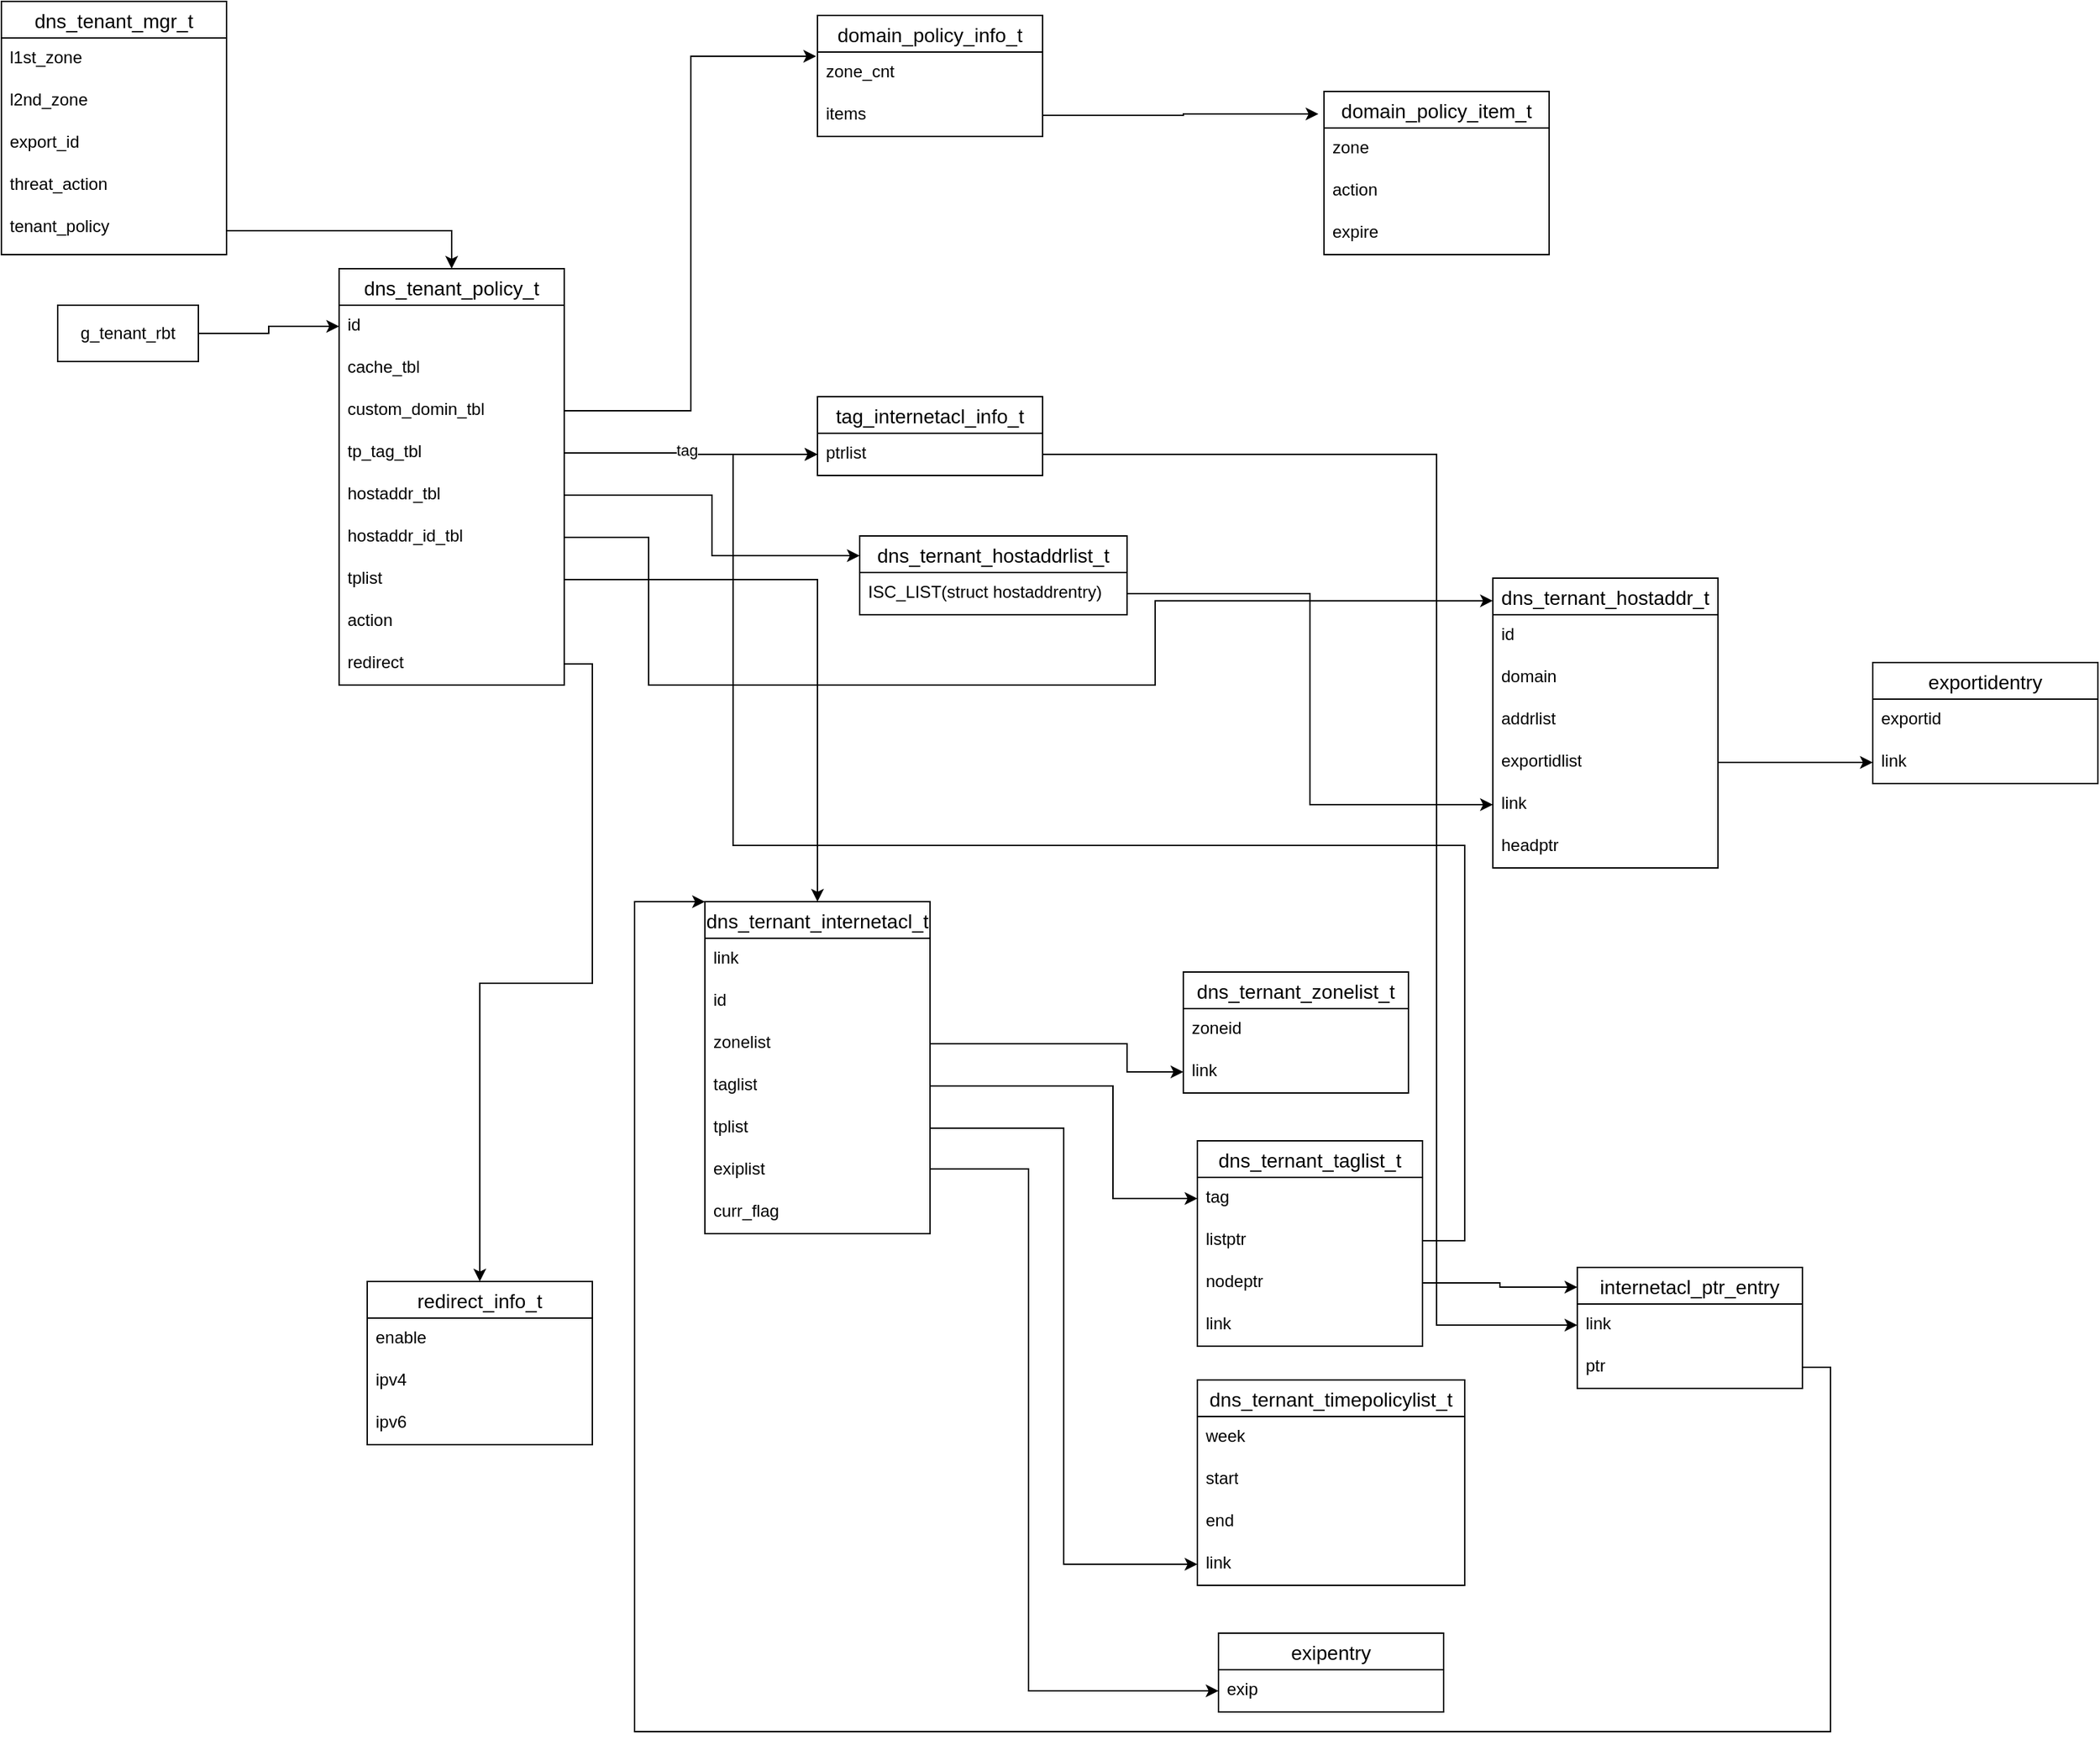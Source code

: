<mxfile version="24.7.17">
  <diagram name="Page-1" id="e56a1550-8fbb-45ad-956c-1786394a9013">
    <mxGraphModel dx="1434" dy="738" grid="1" gridSize="10" guides="1" tooltips="1" connect="1" arrows="1" fold="1" page="1" pageScale="1" pageWidth="1100" pageHeight="850" background="none" math="0" shadow="0">
      <root>
        <mxCell id="0" />
        <mxCell id="1" parent="0" />
        <mxCell id="sIfo7QnTkBE5jTo8Vn5F-1" value="dns_tenant_mgr_t" style="swimlane;fontStyle=0;childLayout=stackLayout;horizontal=1;startSize=26;horizontalStack=0;resizeParent=1;resizeParentMax=0;resizeLast=0;collapsible=1;marginBottom=0;align=center;fontSize=14;" vertex="1" parent="1">
          <mxGeometry x="200" y="280" width="160" height="180" as="geometry" />
        </mxCell>
        <mxCell id="sIfo7QnTkBE5jTo8Vn5F-2" value="l1st_zone" style="text;strokeColor=none;fillColor=none;spacingLeft=4;spacingRight=4;overflow=hidden;rotatable=0;points=[[0,0.5],[1,0.5]];portConstraint=eastwest;fontSize=12;whiteSpace=wrap;html=1;" vertex="1" parent="sIfo7QnTkBE5jTo8Vn5F-1">
          <mxGeometry y="26" width="160" height="30" as="geometry" />
        </mxCell>
        <mxCell id="sIfo7QnTkBE5jTo8Vn5F-3" value="l2nd_zone" style="text;strokeColor=none;fillColor=none;spacingLeft=4;spacingRight=4;overflow=hidden;rotatable=0;points=[[0,0.5],[1,0.5]];portConstraint=eastwest;fontSize=12;whiteSpace=wrap;html=1;" vertex="1" parent="sIfo7QnTkBE5jTo8Vn5F-1">
          <mxGeometry y="56" width="160" height="30" as="geometry" />
        </mxCell>
        <mxCell id="sIfo7QnTkBE5jTo8Vn5F-4" value="export_id" style="text;strokeColor=none;fillColor=none;spacingLeft=4;spacingRight=4;overflow=hidden;rotatable=0;points=[[0,0.5],[1,0.5]];portConstraint=eastwest;fontSize=12;whiteSpace=wrap;html=1;" vertex="1" parent="sIfo7QnTkBE5jTo8Vn5F-1">
          <mxGeometry y="86" width="160" height="30" as="geometry" />
        </mxCell>
        <mxCell id="sIfo7QnTkBE5jTo8Vn5F-11" value="threat_action" style="text;strokeColor=none;fillColor=none;spacingLeft=4;spacingRight=4;overflow=hidden;rotatable=0;points=[[0,0.5],[1,0.5]];portConstraint=eastwest;fontSize=12;whiteSpace=wrap;html=1;" vertex="1" parent="sIfo7QnTkBE5jTo8Vn5F-1">
          <mxGeometry y="116" width="160" height="30" as="geometry" />
        </mxCell>
        <mxCell id="sIfo7QnTkBE5jTo8Vn5F-10" value="tenant_policy" style="text;strokeColor=none;fillColor=none;spacingLeft=4;spacingRight=4;overflow=hidden;rotatable=0;points=[[0,0.5],[1,0.5]];portConstraint=eastwest;fontSize=12;whiteSpace=wrap;html=1;" vertex="1" parent="sIfo7QnTkBE5jTo8Vn5F-1">
          <mxGeometry y="146" width="160" height="34" as="geometry" />
        </mxCell>
        <mxCell id="sIfo7QnTkBE5jTo8Vn5F-5" value="redirect_info_t" style="swimlane;fontStyle=0;childLayout=stackLayout;horizontal=1;startSize=26;horizontalStack=0;resizeParent=1;resizeParentMax=0;resizeLast=0;collapsible=1;marginBottom=0;align=center;fontSize=14;" vertex="1" parent="1">
          <mxGeometry x="460" y="1190" width="160" height="116" as="geometry" />
        </mxCell>
        <mxCell id="sIfo7QnTkBE5jTo8Vn5F-6" value="enable" style="text;strokeColor=none;fillColor=none;spacingLeft=4;spacingRight=4;overflow=hidden;rotatable=0;points=[[0,0.5],[1,0.5]];portConstraint=eastwest;fontSize=12;whiteSpace=wrap;html=1;" vertex="1" parent="sIfo7QnTkBE5jTo8Vn5F-5">
          <mxGeometry y="26" width="160" height="30" as="geometry" />
        </mxCell>
        <mxCell id="sIfo7QnTkBE5jTo8Vn5F-7" value="ipv4" style="text;strokeColor=none;fillColor=none;spacingLeft=4;spacingRight=4;overflow=hidden;rotatable=0;points=[[0,0.5],[1,0.5]];portConstraint=eastwest;fontSize=12;whiteSpace=wrap;html=1;" vertex="1" parent="sIfo7QnTkBE5jTo8Vn5F-5">
          <mxGeometry y="56" width="160" height="30" as="geometry" />
        </mxCell>
        <mxCell id="sIfo7QnTkBE5jTo8Vn5F-8" value="ipv6" style="text;strokeColor=none;fillColor=none;spacingLeft=4;spacingRight=4;overflow=hidden;rotatable=0;points=[[0,0.5],[1,0.5]];portConstraint=eastwest;fontSize=12;whiteSpace=wrap;html=1;" vertex="1" parent="sIfo7QnTkBE5jTo8Vn5F-5">
          <mxGeometry y="86" width="160" height="30" as="geometry" />
        </mxCell>
        <mxCell id="sIfo7QnTkBE5jTo8Vn5F-12" value="dns_tenant_policy_t" style="swimlane;fontStyle=0;childLayout=stackLayout;horizontal=1;startSize=26;horizontalStack=0;resizeParent=1;resizeParentMax=0;resizeLast=0;collapsible=1;marginBottom=0;align=center;fontSize=14;" vertex="1" parent="1">
          <mxGeometry x="440" y="470" width="160" height="296" as="geometry" />
        </mxCell>
        <mxCell id="sIfo7QnTkBE5jTo8Vn5F-13" value="id" style="text;strokeColor=none;fillColor=none;spacingLeft=4;spacingRight=4;overflow=hidden;rotatable=0;points=[[0,0.5],[1,0.5]];portConstraint=eastwest;fontSize=12;whiteSpace=wrap;html=1;" vertex="1" parent="sIfo7QnTkBE5jTo8Vn5F-12">
          <mxGeometry y="26" width="160" height="30" as="geometry" />
        </mxCell>
        <mxCell id="sIfo7QnTkBE5jTo8Vn5F-14" value="cache_tbl" style="text;strokeColor=none;fillColor=none;spacingLeft=4;spacingRight=4;overflow=hidden;rotatable=0;points=[[0,0.5],[1,0.5]];portConstraint=eastwest;fontSize=12;whiteSpace=wrap;html=1;" vertex="1" parent="sIfo7QnTkBE5jTo8Vn5F-12">
          <mxGeometry y="56" width="160" height="30" as="geometry" />
        </mxCell>
        <mxCell id="sIfo7QnTkBE5jTo8Vn5F-15" value="custom_domin_tbl" style="text;strokeColor=none;fillColor=none;spacingLeft=4;spacingRight=4;overflow=hidden;rotatable=0;points=[[0,0.5],[1,0.5]];portConstraint=eastwest;fontSize=12;whiteSpace=wrap;html=1;" vertex="1" parent="sIfo7QnTkBE5jTo8Vn5F-12">
          <mxGeometry y="86" width="160" height="30" as="geometry" />
        </mxCell>
        <mxCell id="sIfo7QnTkBE5jTo8Vn5F-19" value="tp_tag_tbl" style="text;strokeColor=none;fillColor=none;spacingLeft=4;spacingRight=4;overflow=hidden;rotatable=0;points=[[0,0.5],[1,0.5]];portConstraint=eastwest;fontSize=12;whiteSpace=wrap;html=1;" vertex="1" parent="sIfo7QnTkBE5jTo8Vn5F-12">
          <mxGeometry y="116" width="160" height="30" as="geometry" />
        </mxCell>
        <mxCell id="sIfo7QnTkBE5jTo8Vn5F-18" value="hostaddr_tbl" style="text;strokeColor=none;fillColor=none;spacingLeft=4;spacingRight=4;overflow=hidden;rotatable=0;points=[[0,0.5],[1,0.5]];portConstraint=eastwest;fontSize=12;whiteSpace=wrap;html=1;" vertex="1" parent="sIfo7QnTkBE5jTo8Vn5F-12">
          <mxGeometry y="146" width="160" height="30" as="geometry" />
        </mxCell>
        <mxCell id="sIfo7QnTkBE5jTo8Vn5F-17" value="hostaddr_id_tbl" style="text;strokeColor=none;fillColor=none;spacingLeft=4;spacingRight=4;overflow=hidden;rotatable=0;points=[[0,0.5],[1,0.5]];portConstraint=eastwest;fontSize=12;whiteSpace=wrap;html=1;" vertex="1" parent="sIfo7QnTkBE5jTo8Vn5F-12">
          <mxGeometry y="176" width="160" height="30" as="geometry" />
        </mxCell>
        <mxCell id="sIfo7QnTkBE5jTo8Vn5F-16" value="tplist" style="text;strokeColor=none;fillColor=none;spacingLeft=4;spacingRight=4;overflow=hidden;rotatable=0;points=[[0,0.5],[1,0.5]];portConstraint=eastwest;fontSize=12;whiteSpace=wrap;html=1;" vertex="1" parent="sIfo7QnTkBE5jTo8Vn5F-12">
          <mxGeometry y="206" width="160" height="30" as="geometry" />
        </mxCell>
        <mxCell id="sIfo7QnTkBE5jTo8Vn5F-21" value="action" style="text;strokeColor=none;fillColor=none;spacingLeft=4;spacingRight=4;overflow=hidden;rotatable=0;points=[[0,0.5],[1,0.5]];portConstraint=eastwest;fontSize=12;whiteSpace=wrap;html=1;" vertex="1" parent="sIfo7QnTkBE5jTo8Vn5F-12">
          <mxGeometry y="236" width="160" height="30" as="geometry" />
        </mxCell>
        <mxCell id="sIfo7QnTkBE5jTo8Vn5F-20" value="redirect" style="text;strokeColor=none;fillColor=none;spacingLeft=4;spacingRight=4;overflow=hidden;rotatable=0;points=[[0,0.5],[1,0.5]];portConstraint=eastwest;fontSize=12;whiteSpace=wrap;html=1;" vertex="1" parent="sIfo7QnTkBE5jTo8Vn5F-12">
          <mxGeometry y="266" width="160" height="30" as="geometry" />
        </mxCell>
        <mxCell id="sIfo7QnTkBE5jTo8Vn5F-22" value="" style="edgeStyle=orthogonalEdgeStyle;rounded=0;orthogonalLoop=1;jettySize=auto;html=1;entryX=0.5;entryY=0;entryDx=0;entryDy=0;" edge="1" parent="1" source="sIfo7QnTkBE5jTo8Vn5F-10" target="sIfo7QnTkBE5jTo8Vn5F-12">
          <mxGeometry relative="1" as="geometry">
            <mxPoint x="450" y="310" as="targetPoint" />
          </mxGeometry>
        </mxCell>
        <mxCell id="sIfo7QnTkBE5jTo8Vn5F-23" value="" style="edgeStyle=orthogonalEdgeStyle;rounded=0;orthogonalLoop=1;jettySize=auto;html=1;entryX=0.5;entryY=0;entryDx=0;entryDy=0;" edge="1" parent="1" source="sIfo7QnTkBE5jTo8Vn5F-20" target="sIfo7QnTkBE5jTo8Vn5F-5">
          <mxGeometry relative="1" as="geometry" />
        </mxCell>
        <mxCell id="sIfo7QnTkBE5jTo8Vn5F-24" value="dns_ternant_internetacl_t" style="swimlane;fontStyle=0;childLayout=stackLayout;horizontal=1;startSize=26;horizontalStack=0;resizeParent=1;resizeParentMax=0;resizeLast=0;collapsible=1;marginBottom=0;align=center;fontSize=14;" vertex="1" parent="1">
          <mxGeometry x="700" y="920" width="160" height="236" as="geometry" />
        </mxCell>
        <mxCell id="sIfo7QnTkBE5jTo8Vn5F-25" value="link" style="text;strokeColor=none;fillColor=none;spacingLeft=4;spacingRight=4;overflow=hidden;rotatable=0;points=[[0,0.5],[1,0.5]];portConstraint=eastwest;fontSize=12;whiteSpace=wrap;html=1;" vertex="1" parent="sIfo7QnTkBE5jTo8Vn5F-24">
          <mxGeometry y="26" width="160" height="30" as="geometry" />
        </mxCell>
        <mxCell id="sIfo7QnTkBE5jTo8Vn5F-26" value="id" style="text;strokeColor=none;fillColor=none;spacingLeft=4;spacingRight=4;overflow=hidden;rotatable=0;points=[[0,0.5],[1,0.5]];portConstraint=eastwest;fontSize=12;whiteSpace=wrap;html=1;" vertex="1" parent="sIfo7QnTkBE5jTo8Vn5F-24">
          <mxGeometry y="56" width="160" height="30" as="geometry" />
        </mxCell>
        <mxCell id="sIfo7QnTkBE5jTo8Vn5F-27" value="zonelist" style="text;strokeColor=none;fillColor=none;spacingLeft=4;spacingRight=4;overflow=hidden;rotatable=0;points=[[0,0.5],[1,0.5]];portConstraint=eastwest;fontSize=12;whiteSpace=wrap;html=1;" vertex="1" parent="sIfo7QnTkBE5jTo8Vn5F-24">
          <mxGeometry y="86" width="160" height="30" as="geometry" />
        </mxCell>
        <mxCell id="sIfo7QnTkBE5jTo8Vn5F-31" value="taglist" style="text;strokeColor=none;fillColor=none;spacingLeft=4;spacingRight=4;overflow=hidden;rotatable=0;points=[[0,0.5],[1,0.5]];portConstraint=eastwest;fontSize=12;whiteSpace=wrap;html=1;" vertex="1" parent="sIfo7QnTkBE5jTo8Vn5F-24">
          <mxGeometry y="116" width="160" height="30" as="geometry" />
        </mxCell>
        <mxCell id="sIfo7QnTkBE5jTo8Vn5F-30" value="tplist" style="text;strokeColor=none;fillColor=none;spacingLeft=4;spacingRight=4;overflow=hidden;rotatable=0;points=[[0,0.5],[1,0.5]];portConstraint=eastwest;fontSize=12;whiteSpace=wrap;html=1;" vertex="1" parent="sIfo7QnTkBE5jTo8Vn5F-24">
          <mxGeometry y="146" width="160" height="30" as="geometry" />
        </mxCell>
        <mxCell id="sIfo7QnTkBE5jTo8Vn5F-29" value="exiplist" style="text;strokeColor=none;fillColor=none;spacingLeft=4;spacingRight=4;overflow=hidden;rotatable=0;points=[[0,0.5],[1,0.5]];portConstraint=eastwest;fontSize=12;whiteSpace=wrap;html=1;" vertex="1" parent="sIfo7QnTkBE5jTo8Vn5F-24">
          <mxGeometry y="176" width="160" height="30" as="geometry" />
        </mxCell>
        <mxCell id="sIfo7QnTkBE5jTo8Vn5F-28" value="curr_flag" style="text;strokeColor=none;fillColor=none;spacingLeft=4;spacingRight=4;overflow=hidden;rotatable=0;points=[[0,0.5],[1,0.5]];portConstraint=eastwest;fontSize=12;whiteSpace=wrap;html=1;" vertex="1" parent="sIfo7QnTkBE5jTo8Vn5F-24">
          <mxGeometry y="206" width="160" height="30" as="geometry" />
        </mxCell>
        <mxCell id="sIfo7QnTkBE5jTo8Vn5F-33" value="" style="edgeStyle=orthogonalEdgeStyle;rounded=0;orthogonalLoop=1;jettySize=auto;html=1;entryX=0.5;entryY=0;entryDx=0;entryDy=0;exitX=1;exitY=0.5;exitDx=0;exitDy=0;" edge="1" parent="1" source="sIfo7QnTkBE5jTo8Vn5F-16" target="sIfo7QnTkBE5jTo8Vn5F-24">
          <mxGeometry relative="1" as="geometry" />
        </mxCell>
        <mxCell id="sIfo7QnTkBE5jTo8Vn5F-34" value="dns_ternant_zonelist_t" style="swimlane;fontStyle=0;childLayout=stackLayout;horizontal=1;startSize=26;horizontalStack=0;resizeParent=1;resizeParentMax=0;resizeLast=0;collapsible=1;marginBottom=0;align=center;fontSize=14;" vertex="1" parent="1">
          <mxGeometry x="1040" y="970" width="160" height="86" as="geometry" />
        </mxCell>
        <mxCell id="sIfo7QnTkBE5jTo8Vn5F-35" value="zoneid" style="text;strokeColor=none;fillColor=none;spacingLeft=4;spacingRight=4;overflow=hidden;rotatable=0;points=[[0,0.5],[1,0.5]];portConstraint=eastwest;fontSize=12;whiteSpace=wrap;html=1;" vertex="1" parent="sIfo7QnTkBE5jTo8Vn5F-34">
          <mxGeometry y="26" width="160" height="30" as="geometry" />
        </mxCell>
        <mxCell id="sIfo7QnTkBE5jTo8Vn5F-36" value="link" style="text;strokeColor=none;fillColor=none;spacingLeft=4;spacingRight=4;overflow=hidden;rotatable=0;points=[[0,0.5],[1,0.5]];portConstraint=eastwest;fontSize=12;whiteSpace=wrap;html=1;" vertex="1" parent="sIfo7QnTkBE5jTo8Vn5F-34">
          <mxGeometry y="56" width="160" height="30" as="geometry" />
        </mxCell>
        <mxCell id="sIfo7QnTkBE5jTo8Vn5F-40" value="dns_ternant_taglist_t" style="swimlane;fontStyle=0;childLayout=stackLayout;horizontal=1;startSize=26;horizontalStack=0;resizeParent=1;resizeParentMax=0;resizeLast=0;collapsible=1;marginBottom=0;align=center;fontSize=14;" vertex="1" parent="1">
          <mxGeometry x="1050" y="1090" width="160" height="146" as="geometry" />
        </mxCell>
        <mxCell id="sIfo7QnTkBE5jTo8Vn5F-41" value="tag" style="text;strokeColor=none;fillColor=none;spacingLeft=4;spacingRight=4;overflow=hidden;rotatable=0;points=[[0,0.5],[1,0.5]];portConstraint=eastwest;fontSize=12;whiteSpace=wrap;html=1;" vertex="1" parent="sIfo7QnTkBE5jTo8Vn5F-40">
          <mxGeometry y="26" width="160" height="30" as="geometry" />
        </mxCell>
        <mxCell id="sIfo7QnTkBE5jTo8Vn5F-42" value="listptr" style="text;strokeColor=none;fillColor=none;spacingLeft=4;spacingRight=4;overflow=hidden;rotatable=0;points=[[0,0.5],[1,0.5]];portConstraint=eastwest;fontSize=12;whiteSpace=wrap;html=1;" vertex="1" parent="sIfo7QnTkBE5jTo8Vn5F-40">
          <mxGeometry y="56" width="160" height="30" as="geometry" />
        </mxCell>
        <mxCell id="sIfo7QnTkBE5jTo8Vn5F-43" value="nodeptr" style="text;strokeColor=none;fillColor=none;spacingLeft=4;spacingRight=4;overflow=hidden;rotatable=0;points=[[0,0.5],[1,0.5]];portConstraint=eastwest;fontSize=12;whiteSpace=wrap;html=1;" vertex="1" parent="sIfo7QnTkBE5jTo8Vn5F-40">
          <mxGeometry y="86" width="160" height="30" as="geometry" />
        </mxCell>
        <mxCell id="sIfo7QnTkBE5jTo8Vn5F-44" value="link" style="text;strokeColor=none;fillColor=none;spacingLeft=4;spacingRight=4;overflow=hidden;rotatable=0;points=[[0,0.5],[1,0.5]];portConstraint=eastwest;fontSize=12;whiteSpace=wrap;html=1;" vertex="1" parent="sIfo7QnTkBE5jTo8Vn5F-40">
          <mxGeometry y="116" width="160" height="30" as="geometry" />
        </mxCell>
        <mxCell id="sIfo7QnTkBE5jTo8Vn5F-45" value="" style="edgeStyle=orthogonalEdgeStyle;rounded=0;orthogonalLoop=1;jettySize=auto;html=1;entryX=0;entryY=0.5;entryDx=0;entryDy=0;" edge="1" parent="1" source="sIfo7QnTkBE5jTo8Vn5F-31" target="sIfo7QnTkBE5jTo8Vn5F-41">
          <mxGeometry relative="1" as="geometry">
            <Array as="points">
              <mxPoint x="990" y="1051" />
              <mxPoint x="990" y="1131" />
            </Array>
          </mxGeometry>
        </mxCell>
        <mxCell id="sIfo7QnTkBE5jTo8Vn5F-46" value="dns_ternant_timepolicylist_t" style="swimlane;fontStyle=0;childLayout=stackLayout;horizontal=1;startSize=26;horizontalStack=0;resizeParent=1;resizeParentMax=0;resizeLast=0;collapsible=1;marginBottom=0;align=center;fontSize=14;" vertex="1" parent="1">
          <mxGeometry x="1050" y="1260" width="190" height="146" as="geometry" />
        </mxCell>
        <mxCell id="sIfo7QnTkBE5jTo8Vn5F-47" value="week" style="text;strokeColor=none;fillColor=none;spacingLeft=4;spacingRight=4;overflow=hidden;rotatable=0;points=[[0,0.5],[1,0.5]];portConstraint=eastwest;fontSize=12;whiteSpace=wrap;html=1;" vertex="1" parent="sIfo7QnTkBE5jTo8Vn5F-46">
          <mxGeometry y="26" width="190" height="30" as="geometry" />
        </mxCell>
        <mxCell id="sIfo7QnTkBE5jTo8Vn5F-48" value="start" style="text;strokeColor=none;fillColor=none;spacingLeft=4;spacingRight=4;overflow=hidden;rotatable=0;points=[[0,0.5],[1,0.5]];portConstraint=eastwest;fontSize=12;whiteSpace=wrap;html=1;" vertex="1" parent="sIfo7QnTkBE5jTo8Vn5F-46">
          <mxGeometry y="56" width="190" height="30" as="geometry" />
        </mxCell>
        <mxCell id="sIfo7QnTkBE5jTo8Vn5F-49" value="end" style="text;strokeColor=none;fillColor=none;spacingLeft=4;spacingRight=4;overflow=hidden;rotatable=0;points=[[0,0.5],[1,0.5]];portConstraint=eastwest;fontSize=12;whiteSpace=wrap;html=1;" vertex="1" parent="sIfo7QnTkBE5jTo8Vn5F-46">
          <mxGeometry y="86" width="190" height="30" as="geometry" />
        </mxCell>
        <mxCell id="sIfo7QnTkBE5jTo8Vn5F-51" value="link" style="text;strokeColor=none;fillColor=none;spacingLeft=4;spacingRight=4;overflow=hidden;rotatable=0;points=[[0,0.5],[1,0.5]];portConstraint=eastwest;fontSize=12;whiteSpace=wrap;html=1;" vertex="1" parent="sIfo7QnTkBE5jTo8Vn5F-46">
          <mxGeometry y="116" width="190" height="30" as="geometry" />
        </mxCell>
        <mxCell id="sIfo7QnTkBE5jTo8Vn5F-52" value="" style="edgeStyle=orthogonalEdgeStyle;rounded=0;orthogonalLoop=1;jettySize=auto;html=1;entryX=0;entryY=0.5;entryDx=0;entryDy=0;exitX=1;exitY=0.5;exitDx=0;exitDy=0;" edge="1" parent="1" source="sIfo7QnTkBE5jTo8Vn5F-30" target="sIfo7QnTkBE5jTo8Vn5F-51">
          <mxGeometry relative="1" as="geometry">
            <mxPoint x="610" y="761" as="sourcePoint" />
            <mxPoint x="780" y="790" as="targetPoint" />
          </mxGeometry>
        </mxCell>
        <mxCell id="sIfo7QnTkBE5jTo8Vn5F-54" value="exipentry" style="swimlane;fontStyle=0;childLayout=stackLayout;horizontal=1;startSize=26;horizontalStack=0;resizeParent=1;resizeParentMax=0;resizeLast=0;collapsible=1;marginBottom=0;align=center;fontSize=14;" vertex="1" parent="1">
          <mxGeometry x="1065" y="1440" width="160" height="56" as="geometry" />
        </mxCell>
        <mxCell id="sIfo7QnTkBE5jTo8Vn5F-55" value="exip" style="text;strokeColor=none;fillColor=none;spacingLeft=4;spacingRight=4;overflow=hidden;rotatable=0;points=[[0,0.5],[1,0.5]];portConstraint=eastwest;fontSize=12;whiteSpace=wrap;html=1;" vertex="1" parent="sIfo7QnTkBE5jTo8Vn5F-54">
          <mxGeometry y="26" width="160" height="30" as="geometry" />
        </mxCell>
        <mxCell id="sIfo7QnTkBE5jTo8Vn5F-58" value="" style="edgeStyle=orthogonalEdgeStyle;rounded=0;orthogonalLoop=1;jettySize=auto;html=1;entryX=0;entryY=0.5;entryDx=0;entryDy=0;exitX=1;exitY=0.5;exitDx=0;exitDy=0;" edge="1" parent="1" source="sIfo7QnTkBE5jTo8Vn5F-29" target="sIfo7QnTkBE5jTo8Vn5F-55">
          <mxGeometry relative="1" as="geometry">
            <mxPoint x="860" y="641" as="sourcePoint" />
            <mxPoint x="1030" y="641" as="targetPoint" />
            <Array as="points">
              <mxPoint x="860" y="1110" />
              <mxPoint x="930" y="1110" />
              <mxPoint x="930" y="1481" />
            </Array>
          </mxGeometry>
        </mxCell>
        <mxCell id="sIfo7QnTkBE5jTo8Vn5F-60" value="" style="edgeStyle=orthogonalEdgeStyle;rounded=0;orthogonalLoop=1;jettySize=auto;html=1;entryX=0;entryY=0.5;entryDx=0;entryDy=0;" edge="1" parent="1" source="sIfo7QnTkBE5jTo8Vn5F-59" target="sIfo7QnTkBE5jTo8Vn5F-13">
          <mxGeometry relative="1" as="geometry" />
        </mxCell>
        <mxCell id="sIfo7QnTkBE5jTo8Vn5F-59" value="g_tenant_rbt" style="whiteSpace=wrap;html=1;align=center;" vertex="1" parent="1">
          <mxGeometry x="240" y="496" width="100" height="40" as="geometry" />
        </mxCell>
        <mxCell id="sIfo7QnTkBE5jTo8Vn5F-61" value="domain_policy_info_t" style="swimlane;fontStyle=0;childLayout=stackLayout;horizontal=1;startSize=26;horizontalStack=0;resizeParent=1;resizeParentMax=0;resizeLast=0;collapsible=1;marginBottom=0;align=center;fontSize=14;" vertex="1" parent="1">
          <mxGeometry x="780" y="290" width="160" height="86" as="geometry" />
        </mxCell>
        <mxCell id="sIfo7QnTkBE5jTo8Vn5F-62" value="zone_cnt" style="text;strokeColor=none;fillColor=none;spacingLeft=4;spacingRight=4;overflow=hidden;rotatable=0;points=[[0,0.5],[1,0.5]];portConstraint=eastwest;fontSize=12;whiteSpace=wrap;html=1;" vertex="1" parent="sIfo7QnTkBE5jTo8Vn5F-61">
          <mxGeometry y="26" width="160" height="30" as="geometry" />
        </mxCell>
        <mxCell id="sIfo7QnTkBE5jTo8Vn5F-63" value="items" style="text;strokeColor=none;fillColor=none;spacingLeft=4;spacingRight=4;overflow=hidden;rotatable=0;points=[[0,0.5],[1,0.5]];portConstraint=eastwest;fontSize=12;whiteSpace=wrap;html=1;" vertex="1" parent="sIfo7QnTkBE5jTo8Vn5F-61">
          <mxGeometry y="56" width="160" height="30" as="geometry" />
        </mxCell>
        <mxCell id="sIfo7QnTkBE5jTo8Vn5F-65" value="" style="edgeStyle=orthogonalEdgeStyle;rounded=0;orthogonalLoop=1;jettySize=auto;html=1;entryX=-0.006;entryY=0.1;entryDx=0;entryDy=0;entryPerimeter=0;" edge="1" parent="1" source="sIfo7QnTkBE5jTo8Vn5F-15" target="sIfo7QnTkBE5jTo8Vn5F-62">
          <mxGeometry relative="1" as="geometry" />
        </mxCell>
        <mxCell id="sIfo7QnTkBE5jTo8Vn5F-66" value="domain_policy_item_t" style="swimlane;fontStyle=0;childLayout=stackLayout;horizontal=1;startSize=26;horizontalStack=0;resizeParent=1;resizeParentMax=0;resizeLast=0;collapsible=1;marginBottom=0;align=center;fontSize=14;" vertex="1" parent="1">
          <mxGeometry x="1140" y="344" width="160" height="116" as="geometry" />
        </mxCell>
        <mxCell id="sIfo7QnTkBE5jTo8Vn5F-67" value="zone" style="text;strokeColor=none;fillColor=none;spacingLeft=4;spacingRight=4;overflow=hidden;rotatable=0;points=[[0,0.5],[1,0.5]];portConstraint=eastwest;fontSize=12;whiteSpace=wrap;html=1;" vertex="1" parent="sIfo7QnTkBE5jTo8Vn5F-66">
          <mxGeometry y="26" width="160" height="30" as="geometry" />
        </mxCell>
        <mxCell id="sIfo7QnTkBE5jTo8Vn5F-68" value="action" style="text;strokeColor=none;fillColor=none;spacingLeft=4;spacingRight=4;overflow=hidden;rotatable=0;points=[[0,0.5],[1,0.5]];portConstraint=eastwest;fontSize=12;whiteSpace=wrap;html=1;" vertex="1" parent="sIfo7QnTkBE5jTo8Vn5F-66">
          <mxGeometry y="56" width="160" height="30" as="geometry" />
        </mxCell>
        <mxCell id="sIfo7QnTkBE5jTo8Vn5F-69" value="expire" style="text;strokeColor=none;fillColor=none;spacingLeft=4;spacingRight=4;overflow=hidden;rotatable=0;points=[[0,0.5],[1,0.5]];portConstraint=eastwest;fontSize=12;whiteSpace=wrap;html=1;" vertex="1" parent="sIfo7QnTkBE5jTo8Vn5F-66">
          <mxGeometry y="86" width="160" height="30" as="geometry" />
        </mxCell>
        <mxCell id="sIfo7QnTkBE5jTo8Vn5F-71" value="" style="edgeStyle=orthogonalEdgeStyle;rounded=0;orthogonalLoop=1;jettySize=auto;html=1;entryX=-0.025;entryY=0.138;entryDx=0;entryDy=0;entryPerimeter=0;" edge="1" parent="1" source="sIfo7QnTkBE5jTo8Vn5F-63" target="sIfo7QnTkBE5jTo8Vn5F-66">
          <mxGeometry relative="1" as="geometry" />
        </mxCell>
        <mxCell id="sIfo7QnTkBE5jTo8Vn5F-72" value="dns_ternant_hostaddr_t" style="swimlane;fontStyle=0;childLayout=stackLayout;horizontal=1;startSize=26;horizontalStack=0;resizeParent=1;resizeParentMax=0;resizeLast=0;collapsible=1;marginBottom=0;align=center;fontSize=14;" vertex="1" parent="1">
          <mxGeometry x="1260" y="690" width="160" height="206" as="geometry" />
        </mxCell>
        <mxCell id="sIfo7QnTkBE5jTo8Vn5F-73" value="id" style="text;strokeColor=none;fillColor=none;spacingLeft=4;spacingRight=4;overflow=hidden;rotatable=0;points=[[0,0.5],[1,0.5]];portConstraint=eastwest;fontSize=12;whiteSpace=wrap;html=1;" vertex="1" parent="sIfo7QnTkBE5jTo8Vn5F-72">
          <mxGeometry y="26" width="160" height="30" as="geometry" />
        </mxCell>
        <mxCell id="sIfo7QnTkBE5jTo8Vn5F-74" value="domain" style="text;strokeColor=none;fillColor=none;spacingLeft=4;spacingRight=4;overflow=hidden;rotatable=0;points=[[0,0.5],[1,0.5]];portConstraint=eastwest;fontSize=12;whiteSpace=wrap;html=1;" vertex="1" parent="sIfo7QnTkBE5jTo8Vn5F-72">
          <mxGeometry y="56" width="160" height="30" as="geometry" />
        </mxCell>
        <mxCell id="sIfo7QnTkBE5jTo8Vn5F-75" value="addrlist" style="text;strokeColor=none;fillColor=none;spacingLeft=4;spacingRight=4;overflow=hidden;rotatable=0;points=[[0,0.5],[1,0.5]];portConstraint=eastwest;fontSize=12;whiteSpace=wrap;html=1;" vertex="1" parent="sIfo7QnTkBE5jTo8Vn5F-72">
          <mxGeometry y="86" width="160" height="30" as="geometry" />
        </mxCell>
        <mxCell id="sIfo7QnTkBE5jTo8Vn5F-76" value="exportidlist" style="text;strokeColor=none;fillColor=none;spacingLeft=4;spacingRight=4;overflow=hidden;rotatable=0;points=[[0,0.5],[1,0.5]];portConstraint=eastwest;fontSize=12;whiteSpace=wrap;html=1;" vertex="1" parent="sIfo7QnTkBE5jTo8Vn5F-72">
          <mxGeometry y="116" width="160" height="30" as="geometry" />
        </mxCell>
        <mxCell id="sIfo7QnTkBE5jTo8Vn5F-77" value="link" style="text;strokeColor=none;fillColor=none;spacingLeft=4;spacingRight=4;overflow=hidden;rotatable=0;points=[[0,0.5],[1,0.5]];portConstraint=eastwest;fontSize=12;whiteSpace=wrap;html=1;" vertex="1" parent="sIfo7QnTkBE5jTo8Vn5F-72">
          <mxGeometry y="146" width="160" height="30" as="geometry" />
        </mxCell>
        <mxCell id="sIfo7QnTkBE5jTo8Vn5F-78" value="headptr" style="text;strokeColor=none;fillColor=none;spacingLeft=4;spacingRight=4;overflow=hidden;rotatable=0;points=[[0,0.5],[1,0.5]];portConstraint=eastwest;fontSize=12;whiteSpace=wrap;html=1;" vertex="1" parent="sIfo7QnTkBE5jTo8Vn5F-72">
          <mxGeometry y="176" width="160" height="30" as="geometry" />
        </mxCell>
        <mxCell id="sIfo7QnTkBE5jTo8Vn5F-79" value="" style="edgeStyle=orthogonalEdgeStyle;rounded=0;orthogonalLoop=1;jettySize=auto;html=1;entryX=0;entryY=0.078;entryDx=0;entryDy=0;exitX=1;exitY=0.5;exitDx=0;exitDy=0;entryPerimeter=0;" edge="1" parent="1" source="sIfo7QnTkBE5jTo8Vn5F-17" target="sIfo7QnTkBE5jTo8Vn5F-72">
          <mxGeometry relative="1" as="geometry">
            <mxPoint x="610" y="731" as="sourcePoint" />
            <mxPoint x="790" y="930" as="targetPoint" />
            <Array as="points">
              <mxPoint x="660" y="661" />
              <mxPoint x="660" y="766" />
              <mxPoint x="1020" y="766" />
              <mxPoint x="1020" y="706" />
            </Array>
          </mxGeometry>
        </mxCell>
        <mxCell id="sIfo7QnTkBE5jTo8Vn5F-80" value="dns_ternant_hostaddrlist_t" style="swimlane;fontStyle=0;childLayout=stackLayout;horizontal=1;startSize=26;horizontalStack=0;resizeParent=1;resizeParentMax=0;resizeLast=0;collapsible=1;marginBottom=0;align=center;fontSize=14;" vertex="1" parent="1">
          <mxGeometry x="810" y="660" width="190" height="56" as="geometry" />
        </mxCell>
        <mxCell id="sIfo7QnTkBE5jTo8Vn5F-81" value="ISC_LIST(struct hostaddrentry)" style="text;strokeColor=none;fillColor=none;spacingLeft=4;spacingRight=4;overflow=hidden;rotatable=0;points=[[0,0.5],[1,0.5]];portConstraint=eastwest;fontSize=12;whiteSpace=wrap;html=1;" vertex="1" parent="sIfo7QnTkBE5jTo8Vn5F-80">
          <mxGeometry y="26" width="190" height="30" as="geometry" />
        </mxCell>
        <mxCell id="sIfo7QnTkBE5jTo8Vn5F-84" value="" style="edgeStyle=orthogonalEdgeStyle;rounded=0;orthogonalLoop=1;jettySize=auto;html=1;entryX=0;entryY=0.25;entryDx=0;entryDy=0;exitX=1;exitY=0.5;exitDx=0;exitDy=0;" edge="1" parent="1" source="sIfo7QnTkBE5jTo8Vn5F-18" target="sIfo7QnTkBE5jTo8Vn5F-80">
          <mxGeometry relative="1" as="geometry">
            <mxPoint x="610" y="671" as="sourcePoint" />
            <mxPoint x="880" y="736" as="targetPoint" />
          </mxGeometry>
        </mxCell>
        <mxCell id="sIfo7QnTkBE5jTo8Vn5F-85" value="" style="edgeStyle=orthogonalEdgeStyle;rounded=0;orthogonalLoop=1;jettySize=auto;html=1;entryX=0;entryY=0.5;entryDx=0;entryDy=0;" edge="1" parent="1" source="sIfo7QnTkBE5jTo8Vn5F-81" target="sIfo7QnTkBE5jTo8Vn5F-77">
          <mxGeometry relative="1" as="geometry" />
        </mxCell>
        <mxCell id="sIfo7QnTkBE5jTo8Vn5F-86" value="" style="edgeStyle=orthogonalEdgeStyle;rounded=0;orthogonalLoop=1;jettySize=auto;html=1;exitX=1;exitY=0.5;exitDx=0;exitDy=0;entryX=0;entryY=0.5;entryDx=0;entryDy=0;" edge="1" parent="1" source="sIfo7QnTkBE5jTo8Vn5F-27" target="sIfo7QnTkBE5jTo8Vn5F-36">
          <mxGeometry relative="1" as="geometry">
            <mxPoint x="870" y="1061" as="sourcePoint" />
            <mxPoint x="1020" y="1049" as="targetPoint" />
            <Array as="points">
              <mxPoint x="1000" y="1021" />
              <mxPoint x="1000" y="1041" />
            </Array>
          </mxGeometry>
        </mxCell>
        <mxCell id="sIfo7QnTkBE5jTo8Vn5F-87" value="exportidentry" style="swimlane;fontStyle=0;childLayout=stackLayout;horizontal=1;startSize=26;horizontalStack=0;resizeParent=1;resizeParentMax=0;resizeLast=0;collapsible=1;marginBottom=0;align=center;fontSize=14;" vertex="1" parent="1">
          <mxGeometry x="1530" y="750" width="160" height="86" as="geometry" />
        </mxCell>
        <mxCell id="sIfo7QnTkBE5jTo8Vn5F-88" value="exportid" style="text;strokeColor=none;fillColor=none;spacingLeft=4;spacingRight=4;overflow=hidden;rotatable=0;points=[[0,0.5],[1,0.5]];portConstraint=eastwest;fontSize=12;whiteSpace=wrap;html=1;" vertex="1" parent="sIfo7QnTkBE5jTo8Vn5F-87">
          <mxGeometry y="26" width="160" height="30" as="geometry" />
        </mxCell>
        <mxCell id="sIfo7QnTkBE5jTo8Vn5F-89" value="link" style="text;strokeColor=none;fillColor=none;spacingLeft=4;spacingRight=4;overflow=hidden;rotatable=0;points=[[0,0.5],[1,0.5]];portConstraint=eastwest;fontSize=12;whiteSpace=wrap;html=1;" vertex="1" parent="sIfo7QnTkBE5jTo8Vn5F-87">
          <mxGeometry y="56" width="160" height="30" as="geometry" />
        </mxCell>
        <mxCell id="sIfo7QnTkBE5jTo8Vn5F-91" value="" style="edgeStyle=orthogonalEdgeStyle;rounded=0;orthogonalLoop=1;jettySize=auto;html=1;" edge="1" parent="1" source="sIfo7QnTkBE5jTo8Vn5F-76" target="sIfo7QnTkBE5jTo8Vn5F-89">
          <mxGeometry relative="1" as="geometry" />
        </mxCell>
        <mxCell id="sIfo7QnTkBE5jTo8Vn5F-105" value="tag_internetacl_info_t" style="swimlane;fontStyle=0;childLayout=stackLayout;horizontal=1;startSize=26;horizontalStack=0;resizeParent=1;resizeParentMax=0;resizeLast=0;collapsible=1;marginBottom=0;align=center;fontSize=14;" vertex="1" parent="1">
          <mxGeometry x="780" y="561" width="160" height="56" as="geometry" />
        </mxCell>
        <mxCell id="sIfo7QnTkBE5jTo8Vn5F-106" value="ptrlist" style="text;strokeColor=none;fillColor=none;spacingLeft=4;spacingRight=4;overflow=hidden;rotatable=0;points=[[0,0.5],[1,0.5]];portConstraint=eastwest;fontSize=12;whiteSpace=wrap;html=1;" vertex="1" parent="sIfo7QnTkBE5jTo8Vn5F-105">
          <mxGeometry y="26" width="160" height="30" as="geometry" />
        </mxCell>
        <mxCell id="sIfo7QnTkBE5jTo8Vn5F-109" value="internetacl_ptr_entry" style="swimlane;fontStyle=0;childLayout=stackLayout;horizontal=1;startSize=26;horizontalStack=0;resizeParent=1;resizeParentMax=0;resizeLast=0;collapsible=1;marginBottom=0;align=center;fontSize=14;" vertex="1" parent="1">
          <mxGeometry x="1320" y="1180" width="160" height="86" as="geometry" />
        </mxCell>
        <mxCell id="sIfo7QnTkBE5jTo8Vn5F-110" value="link" style="text;strokeColor=none;fillColor=none;spacingLeft=4;spacingRight=4;overflow=hidden;rotatable=0;points=[[0,0.5],[1,0.5]];portConstraint=eastwest;fontSize=12;whiteSpace=wrap;html=1;" vertex="1" parent="sIfo7QnTkBE5jTo8Vn5F-109">
          <mxGeometry y="26" width="160" height="30" as="geometry" />
        </mxCell>
        <mxCell id="sIfo7QnTkBE5jTo8Vn5F-111" value="ptr" style="text;strokeColor=none;fillColor=none;spacingLeft=4;spacingRight=4;overflow=hidden;rotatable=0;points=[[0,0.5],[1,0.5]];portConstraint=eastwest;fontSize=12;whiteSpace=wrap;html=1;" vertex="1" parent="sIfo7QnTkBE5jTo8Vn5F-109">
          <mxGeometry y="56" width="160" height="30" as="geometry" />
        </mxCell>
        <mxCell id="sIfo7QnTkBE5jTo8Vn5F-114" value="" style="edgeStyle=orthogonalEdgeStyle;rounded=0;orthogonalLoop=1;jettySize=auto;html=1;" edge="1" parent="1" source="sIfo7QnTkBE5jTo8Vn5F-19" target="sIfo7QnTkBE5jTo8Vn5F-106">
          <mxGeometry relative="1" as="geometry" />
        </mxCell>
        <mxCell id="sIfo7QnTkBE5jTo8Vn5F-115" value="tag" style="edgeLabel;html=1;align=center;verticalAlign=middle;resizable=0;points=[];" vertex="1" connectable="0" parent="sIfo7QnTkBE5jTo8Vn5F-114">
          <mxGeometry x="-0.039" y="2" relative="1" as="geometry">
            <mxPoint as="offset" />
          </mxGeometry>
        </mxCell>
        <mxCell id="sIfo7QnTkBE5jTo8Vn5F-116" value="" style="edgeStyle=orthogonalEdgeStyle;rounded=0;orthogonalLoop=1;jettySize=auto;html=1;entryX=0;entryY=0.5;entryDx=0;entryDy=0;exitX=1;exitY=0.5;exitDx=0;exitDy=0;" edge="1" parent="1" source="sIfo7QnTkBE5jTo8Vn5F-42" target="sIfo7QnTkBE5jTo8Vn5F-106">
          <mxGeometry relative="1" as="geometry">
            <mxPoint x="870" y="1061" as="sourcePoint" />
            <mxPoint x="1060" y="1141" as="targetPoint" />
            <Array as="points">
              <mxPoint x="1240" y="1161" />
              <mxPoint x="1240" y="880" />
              <mxPoint x="720" y="880" />
              <mxPoint x="720" y="602" />
            </Array>
          </mxGeometry>
        </mxCell>
        <mxCell id="sIfo7QnTkBE5jTo8Vn5F-117" value="" style="edgeStyle=orthogonalEdgeStyle;rounded=0;orthogonalLoop=1;jettySize=auto;html=1;entryX=0;entryY=0.163;entryDx=0;entryDy=0;entryPerimeter=0;" edge="1" parent="1" source="sIfo7QnTkBE5jTo8Vn5F-43" target="sIfo7QnTkBE5jTo8Vn5F-109">
          <mxGeometry relative="1" as="geometry" />
        </mxCell>
        <mxCell id="sIfo7QnTkBE5jTo8Vn5F-118" value="" style="edgeStyle=orthogonalEdgeStyle;rounded=0;orthogonalLoop=1;jettySize=auto;html=1;exitX=1;exitY=0.5;exitDx=0;exitDy=0;entryX=0;entryY=0;entryDx=0;entryDy=0;" edge="1" parent="1" source="sIfo7QnTkBE5jTo8Vn5F-111" target="sIfo7QnTkBE5jTo8Vn5F-24">
          <mxGeometry relative="1" as="geometry">
            <mxPoint x="1220" y="1201" as="sourcePoint" />
            <mxPoint x="1570" y="1140" as="targetPoint" />
            <Array as="points">
              <mxPoint x="1500" y="1251" />
              <mxPoint x="1500" y="1510" />
              <mxPoint x="650" y="1510" />
              <mxPoint x="650" y="920" />
            </Array>
          </mxGeometry>
        </mxCell>
        <mxCell id="sIfo7QnTkBE5jTo8Vn5F-119" value="" style="edgeStyle=orthogonalEdgeStyle;rounded=0;orthogonalLoop=1;jettySize=auto;html=1;entryX=0;entryY=0.5;entryDx=0;entryDy=0;exitX=1;exitY=0.5;exitDx=0;exitDy=0;" edge="1" parent="1" source="sIfo7QnTkBE5jTo8Vn5F-106" target="sIfo7QnTkBE5jTo8Vn5F-110">
          <mxGeometry relative="1" as="geometry">
            <mxPoint x="1010" y="711" as="sourcePoint" />
            <mxPoint x="1270" y="861" as="targetPoint" />
            <Array as="points">
              <mxPoint x="1220" y="602" />
              <mxPoint x="1220" y="1221" />
            </Array>
          </mxGeometry>
        </mxCell>
      </root>
    </mxGraphModel>
  </diagram>
</mxfile>
